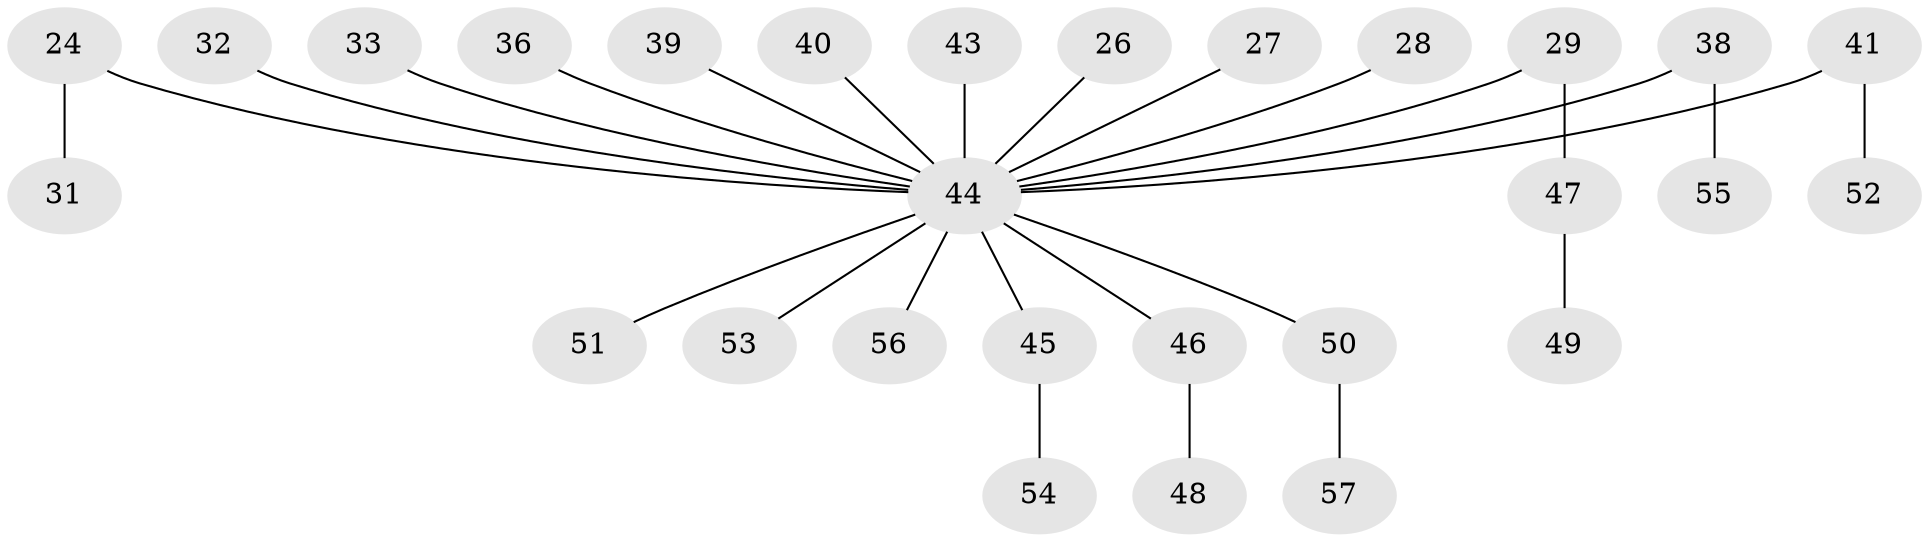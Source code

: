 // original degree distribution, {5: 0.017543859649122806, 3: 0.14035087719298245, 6: 0.017543859649122806, 4: 0.05263157894736842, 1: 0.49122807017543857, 2: 0.2631578947368421, 7: 0.017543859649122806}
// Generated by graph-tools (version 1.1) at 2025/56/03/04/25 21:56:15]
// undirected, 28 vertices, 27 edges
graph export_dot {
graph [start="1"]
  node [color=gray90,style=filled];
  24 [super="+19"];
  26;
  27 [super="+17"];
  28;
  29;
  31;
  32;
  33;
  36;
  38;
  39;
  40;
  41;
  43;
  44 [super="+16+25+30+10+12+34+22+42+18+23"];
  45;
  46 [super="+35+37"];
  47;
  48;
  49;
  50;
  51;
  52;
  53;
  54;
  55;
  56;
  57;
  24 -- 44;
  24 -- 31;
  26 -- 44;
  27 -- 44;
  28 -- 44;
  29 -- 47;
  29 -- 44;
  32 -- 44;
  33 -- 44;
  36 -- 44;
  38 -- 55;
  38 -- 44;
  39 -- 44;
  40 -- 44;
  41 -- 52;
  41 -- 44;
  43 -- 44;
  44 -- 56;
  44 -- 50;
  44 -- 51;
  44 -- 45;
  44 -- 53;
  44 -- 46;
  45 -- 54;
  46 -- 48;
  47 -- 49;
  50 -- 57;
}
